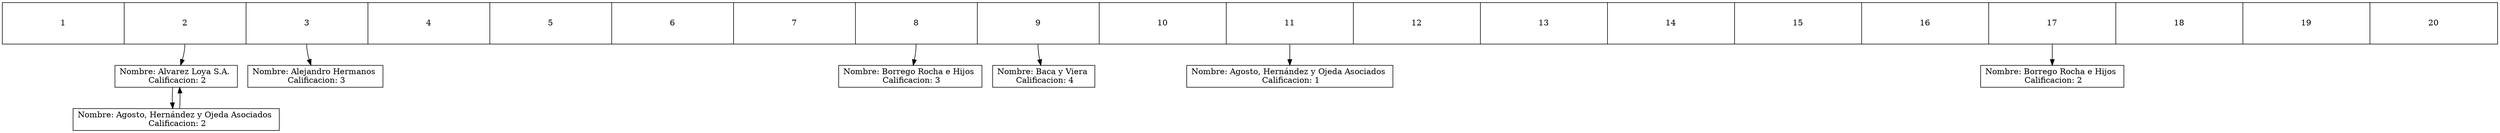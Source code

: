 digraph G {
 node [shape=record]; 
 vec[height=1 width=60 label="<f1> 1 |<f2> 2 |<f3> 3 |<f4> 4 |<f5> 5 |<f6> 6 |<f7> 7 |<f8> 8 |<f9> 9 |<f10> 10 |<f11> 11 |<f12> 12 |<f13> 13 |<f14> 14 |<f15> 15 |<f16> 16 |<f17> 17 |<f18> 18 |<f19> 19 |<f20> 20"];
3[label="Nombre: Alvarez Loya S.A. \n Calificacion: 2"];
1[label="Nombre: Agosto, Hernández y Ojeda Asociados \n Calificacion: 2"];
2[label="Nombre: Alejandro Hermanos \n Calificacion: 3"];
4[label="Nombre: Borrego Rocha e Hijos \n Calificacion: 3"];
5[label="Nombre: Baca y Viera \n Calificacion: 4"];
6[label="Nombre: Agosto, Hernández y Ojeda Asociados \n Calificacion: 1"];
7[label="Nombre: Borrego Rocha e Hijos \n Calificacion: 2"];
3->1;
1->3;
vec:f2 -> 3;
vec:f3 -> 2;
vec:f8 -> 4;
vec:f9 -> 5;
vec:f11 -> 6;
vec:f17 -> 7;

}
